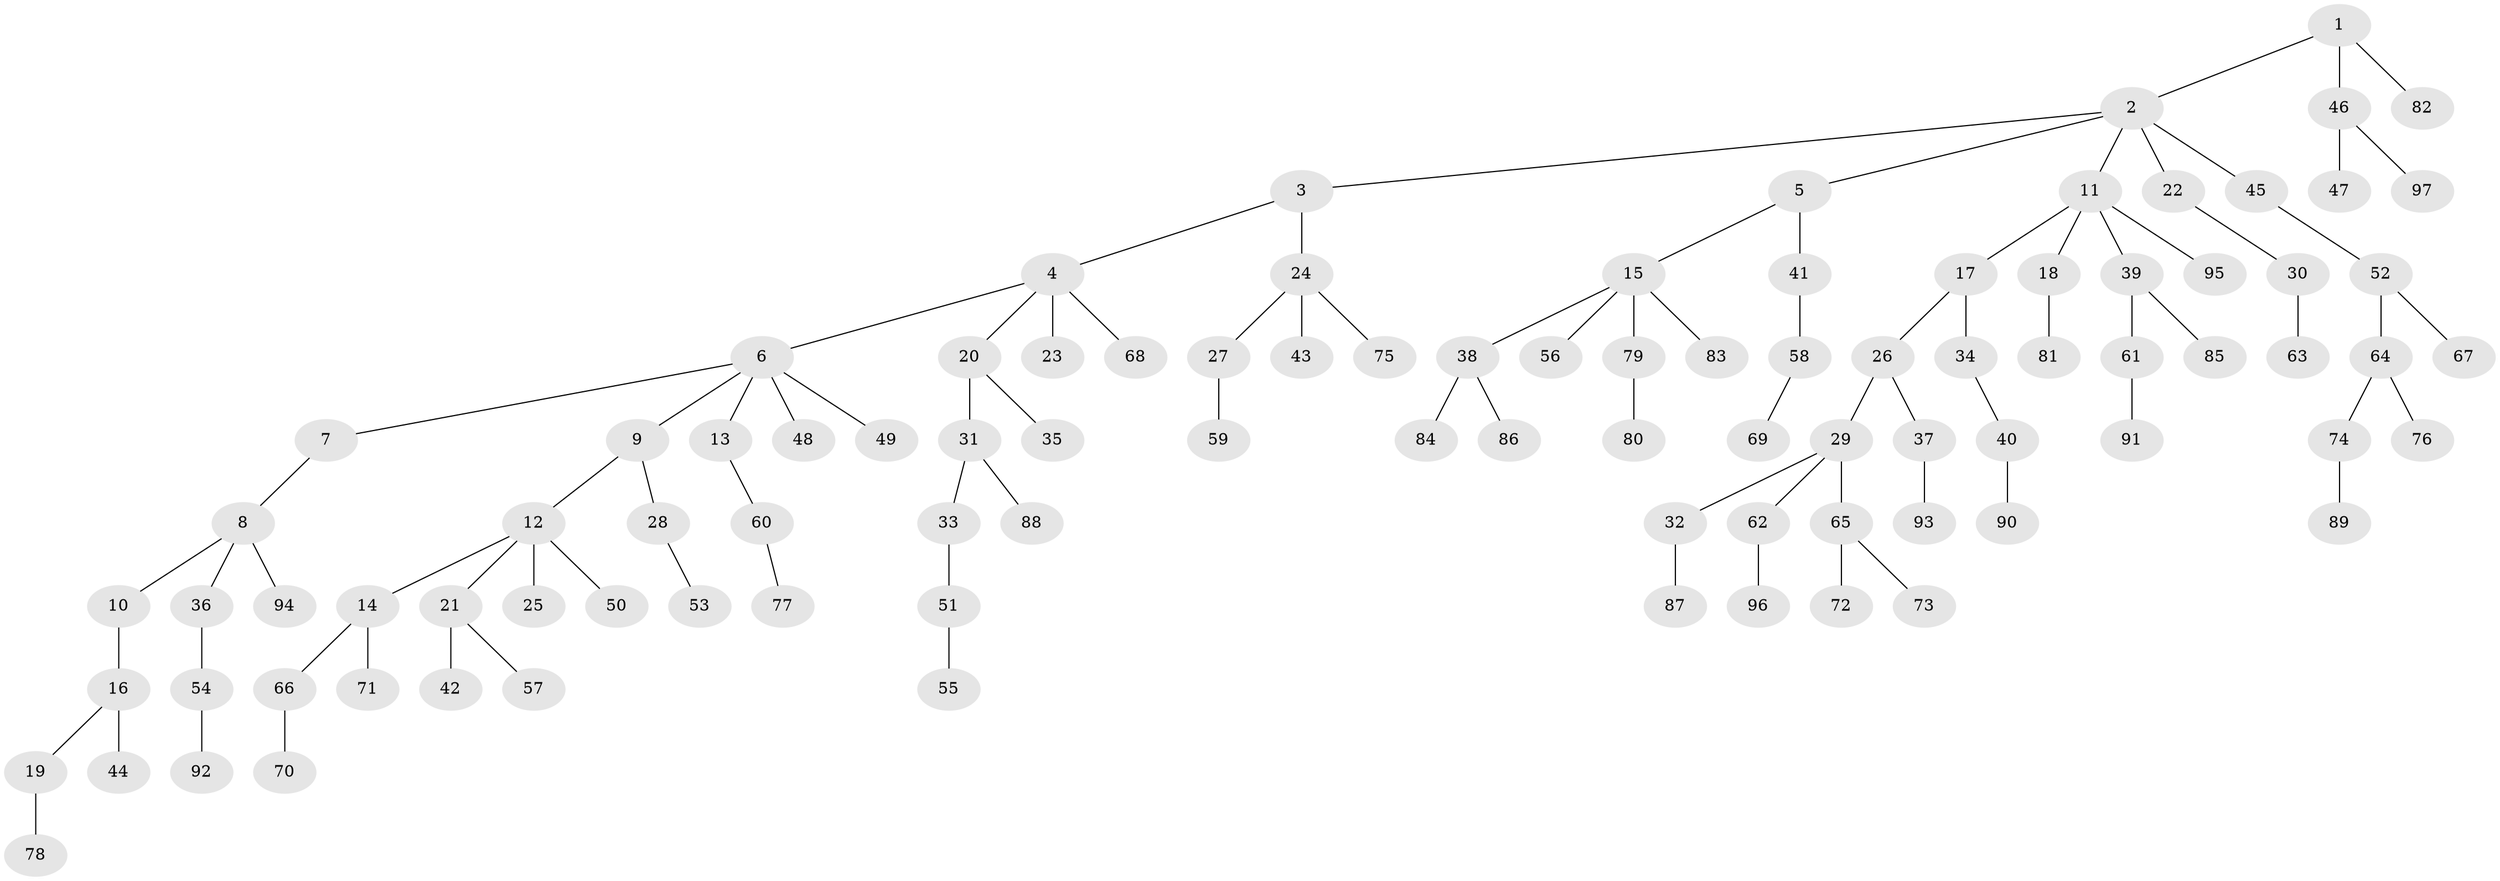 // Generated by graph-tools (version 1.1) at 2025/11/02/27/25 16:11:28]
// undirected, 97 vertices, 96 edges
graph export_dot {
graph [start="1"]
  node [color=gray90,style=filled];
  1;
  2;
  3;
  4;
  5;
  6;
  7;
  8;
  9;
  10;
  11;
  12;
  13;
  14;
  15;
  16;
  17;
  18;
  19;
  20;
  21;
  22;
  23;
  24;
  25;
  26;
  27;
  28;
  29;
  30;
  31;
  32;
  33;
  34;
  35;
  36;
  37;
  38;
  39;
  40;
  41;
  42;
  43;
  44;
  45;
  46;
  47;
  48;
  49;
  50;
  51;
  52;
  53;
  54;
  55;
  56;
  57;
  58;
  59;
  60;
  61;
  62;
  63;
  64;
  65;
  66;
  67;
  68;
  69;
  70;
  71;
  72;
  73;
  74;
  75;
  76;
  77;
  78;
  79;
  80;
  81;
  82;
  83;
  84;
  85;
  86;
  87;
  88;
  89;
  90;
  91;
  92;
  93;
  94;
  95;
  96;
  97;
  1 -- 2;
  1 -- 46;
  1 -- 82;
  2 -- 3;
  2 -- 5;
  2 -- 11;
  2 -- 22;
  2 -- 45;
  3 -- 4;
  3 -- 24;
  4 -- 6;
  4 -- 20;
  4 -- 23;
  4 -- 68;
  5 -- 15;
  5 -- 41;
  6 -- 7;
  6 -- 9;
  6 -- 13;
  6 -- 48;
  6 -- 49;
  7 -- 8;
  8 -- 10;
  8 -- 36;
  8 -- 94;
  9 -- 12;
  9 -- 28;
  10 -- 16;
  11 -- 17;
  11 -- 18;
  11 -- 39;
  11 -- 95;
  12 -- 14;
  12 -- 21;
  12 -- 25;
  12 -- 50;
  13 -- 60;
  14 -- 66;
  14 -- 71;
  15 -- 38;
  15 -- 56;
  15 -- 79;
  15 -- 83;
  16 -- 19;
  16 -- 44;
  17 -- 26;
  17 -- 34;
  18 -- 81;
  19 -- 78;
  20 -- 31;
  20 -- 35;
  21 -- 42;
  21 -- 57;
  22 -- 30;
  24 -- 27;
  24 -- 43;
  24 -- 75;
  26 -- 29;
  26 -- 37;
  27 -- 59;
  28 -- 53;
  29 -- 32;
  29 -- 62;
  29 -- 65;
  30 -- 63;
  31 -- 33;
  31 -- 88;
  32 -- 87;
  33 -- 51;
  34 -- 40;
  36 -- 54;
  37 -- 93;
  38 -- 84;
  38 -- 86;
  39 -- 61;
  39 -- 85;
  40 -- 90;
  41 -- 58;
  45 -- 52;
  46 -- 47;
  46 -- 97;
  51 -- 55;
  52 -- 64;
  52 -- 67;
  54 -- 92;
  58 -- 69;
  60 -- 77;
  61 -- 91;
  62 -- 96;
  64 -- 74;
  64 -- 76;
  65 -- 72;
  65 -- 73;
  66 -- 70;
  74 -- 89;
  79 -- 80;
}
